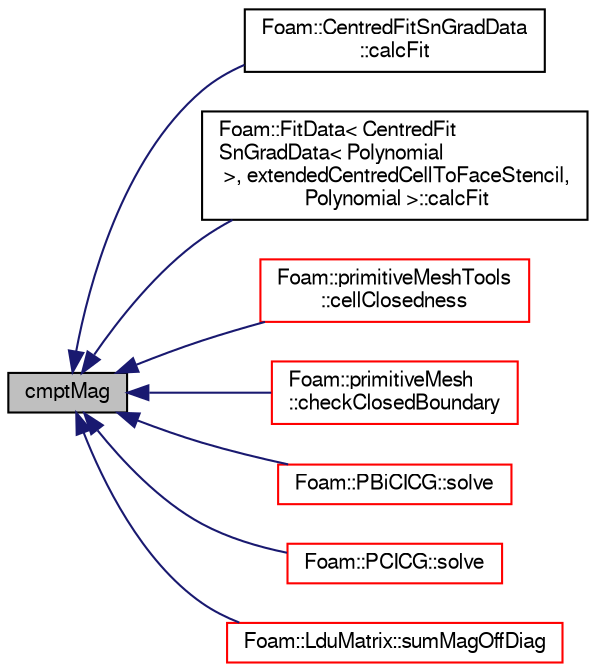 digraph "cmptMag"
{
  bgcolor="transparent";
  edge [fontname="FreeSans",fontsize="10",labelfontname="FreeSans",labelfontsize="10"];
  node [fontname="FreeSans",fontsize="10",shape=record];
  rankdir="LR";
  Node3541 [label="cmptMag",height=0.2,width=0.4,color="black", fillcolor="grey75", style="filled", fontcolor="black"];
  Node3541 -> Node3542 [dir="back",color="midnightblue",fontsize="10",style="solid",fontname="FreeSans"];
  Node3542 [label="Foam::CentredFitSnGradData\l::calcFit",height=0.2,width=0.4,color="black",URL="$a22586.html#a41361d5f8c5e64ad06c0a3a5883201af",tooltip="Calculate the fit for the specified face and set the coefficients. "];
  Node3541 -> Node3543 [dir="back",color="midnightblue",fontsize="10",style="solid",fontname="FreeSans"];
  Node3543 [label="Foam::FitData\< CentredFit\lSnGradData\< Polynomial\l \>, extendedCentredCellToFaceStencil,\l Polynomial \>::calcFit",height=0.2,width=0.4,color="black",URL="$a23170.html#a8f269524f4ee2469cadc4d3e7a2e9859",tooltip="Calculate the fit for the specified face and set the coefficients. "];
  Node3541 -> Node3544 [dir="back",color="midnightblue",fontsize="10",style="solid",fontname="FreeSans"];
  Node3544 [label="Foam::primitiveMeshTools\l::cellClosedness",height=0.2,width=0.4,color="red",URL="$a27534.html#a14b7d320d846c69e1e404e9937f5d63c",tooltip="Generate cell openness and cell ascpect ratio field. "];
  Node3541 -> Node3577 [dir="back",color="midnightblue",fontsize="10",style="solid",fontname="FreeSans"];
  Node3577 [label="Foam::primitiveMesh\l::checkClosedBoundary",height=0.2,width=0.4,color="red",URL="$a27530.html#a930bca98a0d534f2dc0f0d0c550011a6",tooltip="Check boundary for closedness. "];
  Node3541 -> Node3584 [dir="back",color="midnightblue",fontsize="10",style="solid",fontname="FreeSans"];
  Node3584 [label="Foam::PBiCICG::solve",height=0.2,width=0.4,color="red",URL="$a26838.html#af2a8369a85a8532bb0c9d431c0b6e7ff",tooltip="Solve the matrix with this solver. "];
  Node3541 -> Node3586 [dir="back",color="midnightblue",fontsize="10",style="solid",fontname="FreeSans"];
  Node3586 [label="Foam::PCICG::solve",height=0.2,width=0.4,color="red",URL="$a26842.html#af2a8369a85a8532bb0c9d431c0b6e7ff",tooltip="Solve the matrix with this solver. "];
  Node3541 -> Node3588 [dir="back",color="midnightblue",fontsize="10",style="solid",fontname="FreeSans"];
  Node3588 [label="Foam::LduMatrix::sumMagOffDiag",height=0.2,width=0.4,color="red",URL="$a26790.html#a9024362e5a350ff08d2738cd97133fe3"];
}
